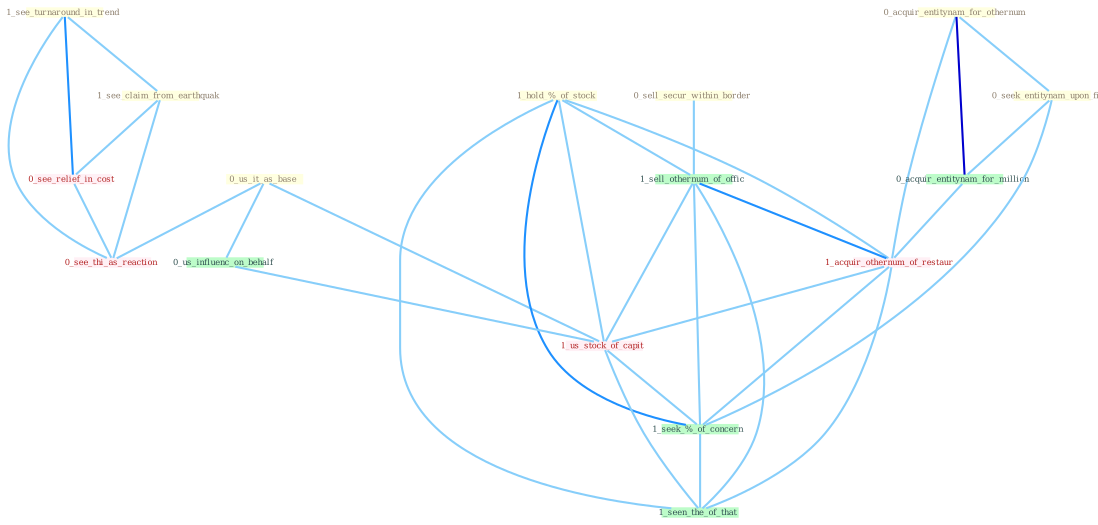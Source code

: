 Graph G{ 
    node
    [shape=polygon,style=filled,width=.5,height=.06,color="#BDFCC9",fixedsize=true,fontsize=4,
    fontcolor="#2f4f4f"];
    {node
    [color="#ffffe0", fontcolor="#8b7d6b"] "1_see_turnaround_in_trend " "0_acquir_entitynam_for_othernum " "0_seek_entitynam_upon_file " "0_us_it_as_base " "0_sell_secur_within_border " "1_see_claim_from_earthquak " "1_hold_%_of_stock "}
{node [color="#fff0f5", fontcolor="#b22222"] "0_see_relief_in_cost " "0_see_thi_as_reaction " "1_acquir_othernum_of_restaur " "1_us_stock_of_capit "}
edge [color="#B0E2FF"];

	"1_see_turnaround_in_trend " -- "1_see_claim_from_earthquak " [w="1", color="#87cefa" ];
	"1_see_turnaround_in_trend " -- "0_see_relief_in_cost " [w="2", color="#1e90ff" , len=0.8];
	"1_see_turnaround_in_trend " -- "0_see_thi_as_reaction " [w="1", color="#87cefa" ];
	"0_acquir_entitynam_for_othernum " -- "0_seek_entitynam_upon_file " [w="1", color="#87cefa" ];
	"0_acquir_entitynam_for_othernum " -- "0_acquir_entitynam_for_million " [w="3", color="#0000cd" , len=0.6];
	"0_acquir_entitynam_for_othernum " -- "1_acquir_othernum_of_restaur " [w="1", color="#87cefa" ];
	"0_seek_entitynam_upon_file " -- "0_acquir_entitynam_for_million " [w="1", color="#87cefa" ];
	"0_seek_entitynam_upon_file " -- "1_seek_%_of_concern " [w="1", color="#87cefa" ];
	"0_us_it_as_base " -- "0_us_influenc_on_behalf " [w="1", color="#87cefa" ];
	"0_us_it_as_base " -- "0_see_thi_as_reaction " [w="1", color="#87cefa" ];
	"0_us_it_as_base " -- "1_us_stock_of_capit " [w="1", color="#87cefa" ];
	"0_sell_secur_within_border " -- "1_sell_othernum_of_offic " [w="1", color="#87cefa" ];
	"1_see_claim_from_earthquak " -- "0_see_relief_in_cost " [w="1", color="#87cefa" ];
	"1_see_claim_from_earthquak " -- "0_see_thi_as_reaction " [w="1", color="#87cefa" ];
	"1_hold_%_of_stock " -- "1_sell_othernum_of_offic " [w="1", color="#87cefa" ];
	"1_hold_%_of_stock " -- "1_acquir_othernum_of_restaur " [w="1", color="#87cefa" ];
	"1_hold_%_of_stock " -- "1_us_stock_of_capit " [w="1", color="#87cefa" ];
	"1_hold_%_of_stock " -- "1_seek_%_of_concern " [w="2", color="#1e90ff" , len=0.8];
	"1_hold_%_of_stock " -- "1_seen_the_of_that " [w="1", color="#87cefa" ];
	"0_acquir_entitynam_for_million " -- "1_acquir_othernum_of_restaur " [w="1", color="#87cefa" ];
	"1_sell_othernum_of_offic " -- "1_acquir_othernum_of_restaur " [w="2", color="#1e90ff" , len=0.8];
	"1_sell_othernum_of_offic " -- "1_us_stock_of_capit " [w="1", color="#87cefa" ];
	"1_sell_othernum_of_offic " -- "1_seek_%_of_concern " [w="1", color="#87cefa" ];
	"1_sell_othernum_of_offic " -- "1_seen_the_of_that " [w="1", color="#87cefa" ];
	"0_us_influenc_on_behalf " -- "1_us_stock_of_capit " [w="1", color="#87cefa" ];
	"0_see_relief_in_cost " -- "0_see_thi_as_reaction " [w="1", color="#87cefa" ];
	"1_acquir_othernum_of_restaur " -- "1_us_stock_of_capit " [w="1", color="#87cefa" ];
	"1_acquir_othernum_of_restaur " -- "1_seek_%_of_concern " [w="1", color="#87cefa" ];
	"1_acquir_othernum_of_restaur " -- "1_seen_the_of_that " [w="1", color="#87cefa" ];
	"1_us_stock_of_capit " -- "1_seek_%_of_concern " [w="1", color="#87cefa" ];
	"1_us_stock_of_capit " -- "1_seen_the_of_that " [w="1", color="#87cefa" ];
	"1_seek_%_of_concern " -- "1_seen_the_of_that " [w="1", color="#87cefa" ];
}
